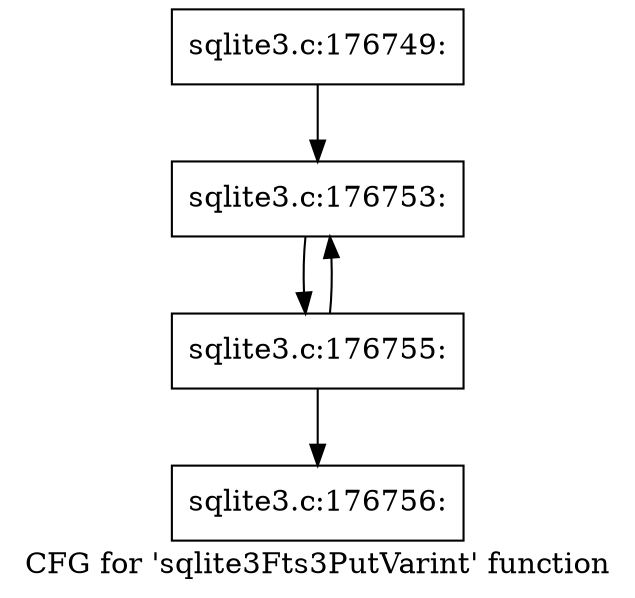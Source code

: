 digraph "CFG for 'sqlite3Fts3PutVarint' function" {
	label="CFG for 'sqlite3Fts3PutVarint' function";

	Node0x55c0fac363f0 [shape=record,label="{sqlite3.c:176749:}"];
	Node0x55c0fac363f0 -> Node0x55c0fac3abe0;
	Node0x55c0fac3abe0 [shape=record,label="{sqlite3.c:176753:}"];
	Node0x55c0fac3abe0 -> Node0x55c0fac3ab90;
	Node0x55c0fac3ab90 [shape=record,label="{sqlite3.c:176755:}"];
	Node0x55c0fac3ab90 -> Node0x55c0fac3abe0;
	Node0x55c0fac3ab90 -> Node0x55c0fac3ab40;
	Node0x55c0fac3ab40 [shape=record,label="{sqlite3.c:176756:}"];
}

